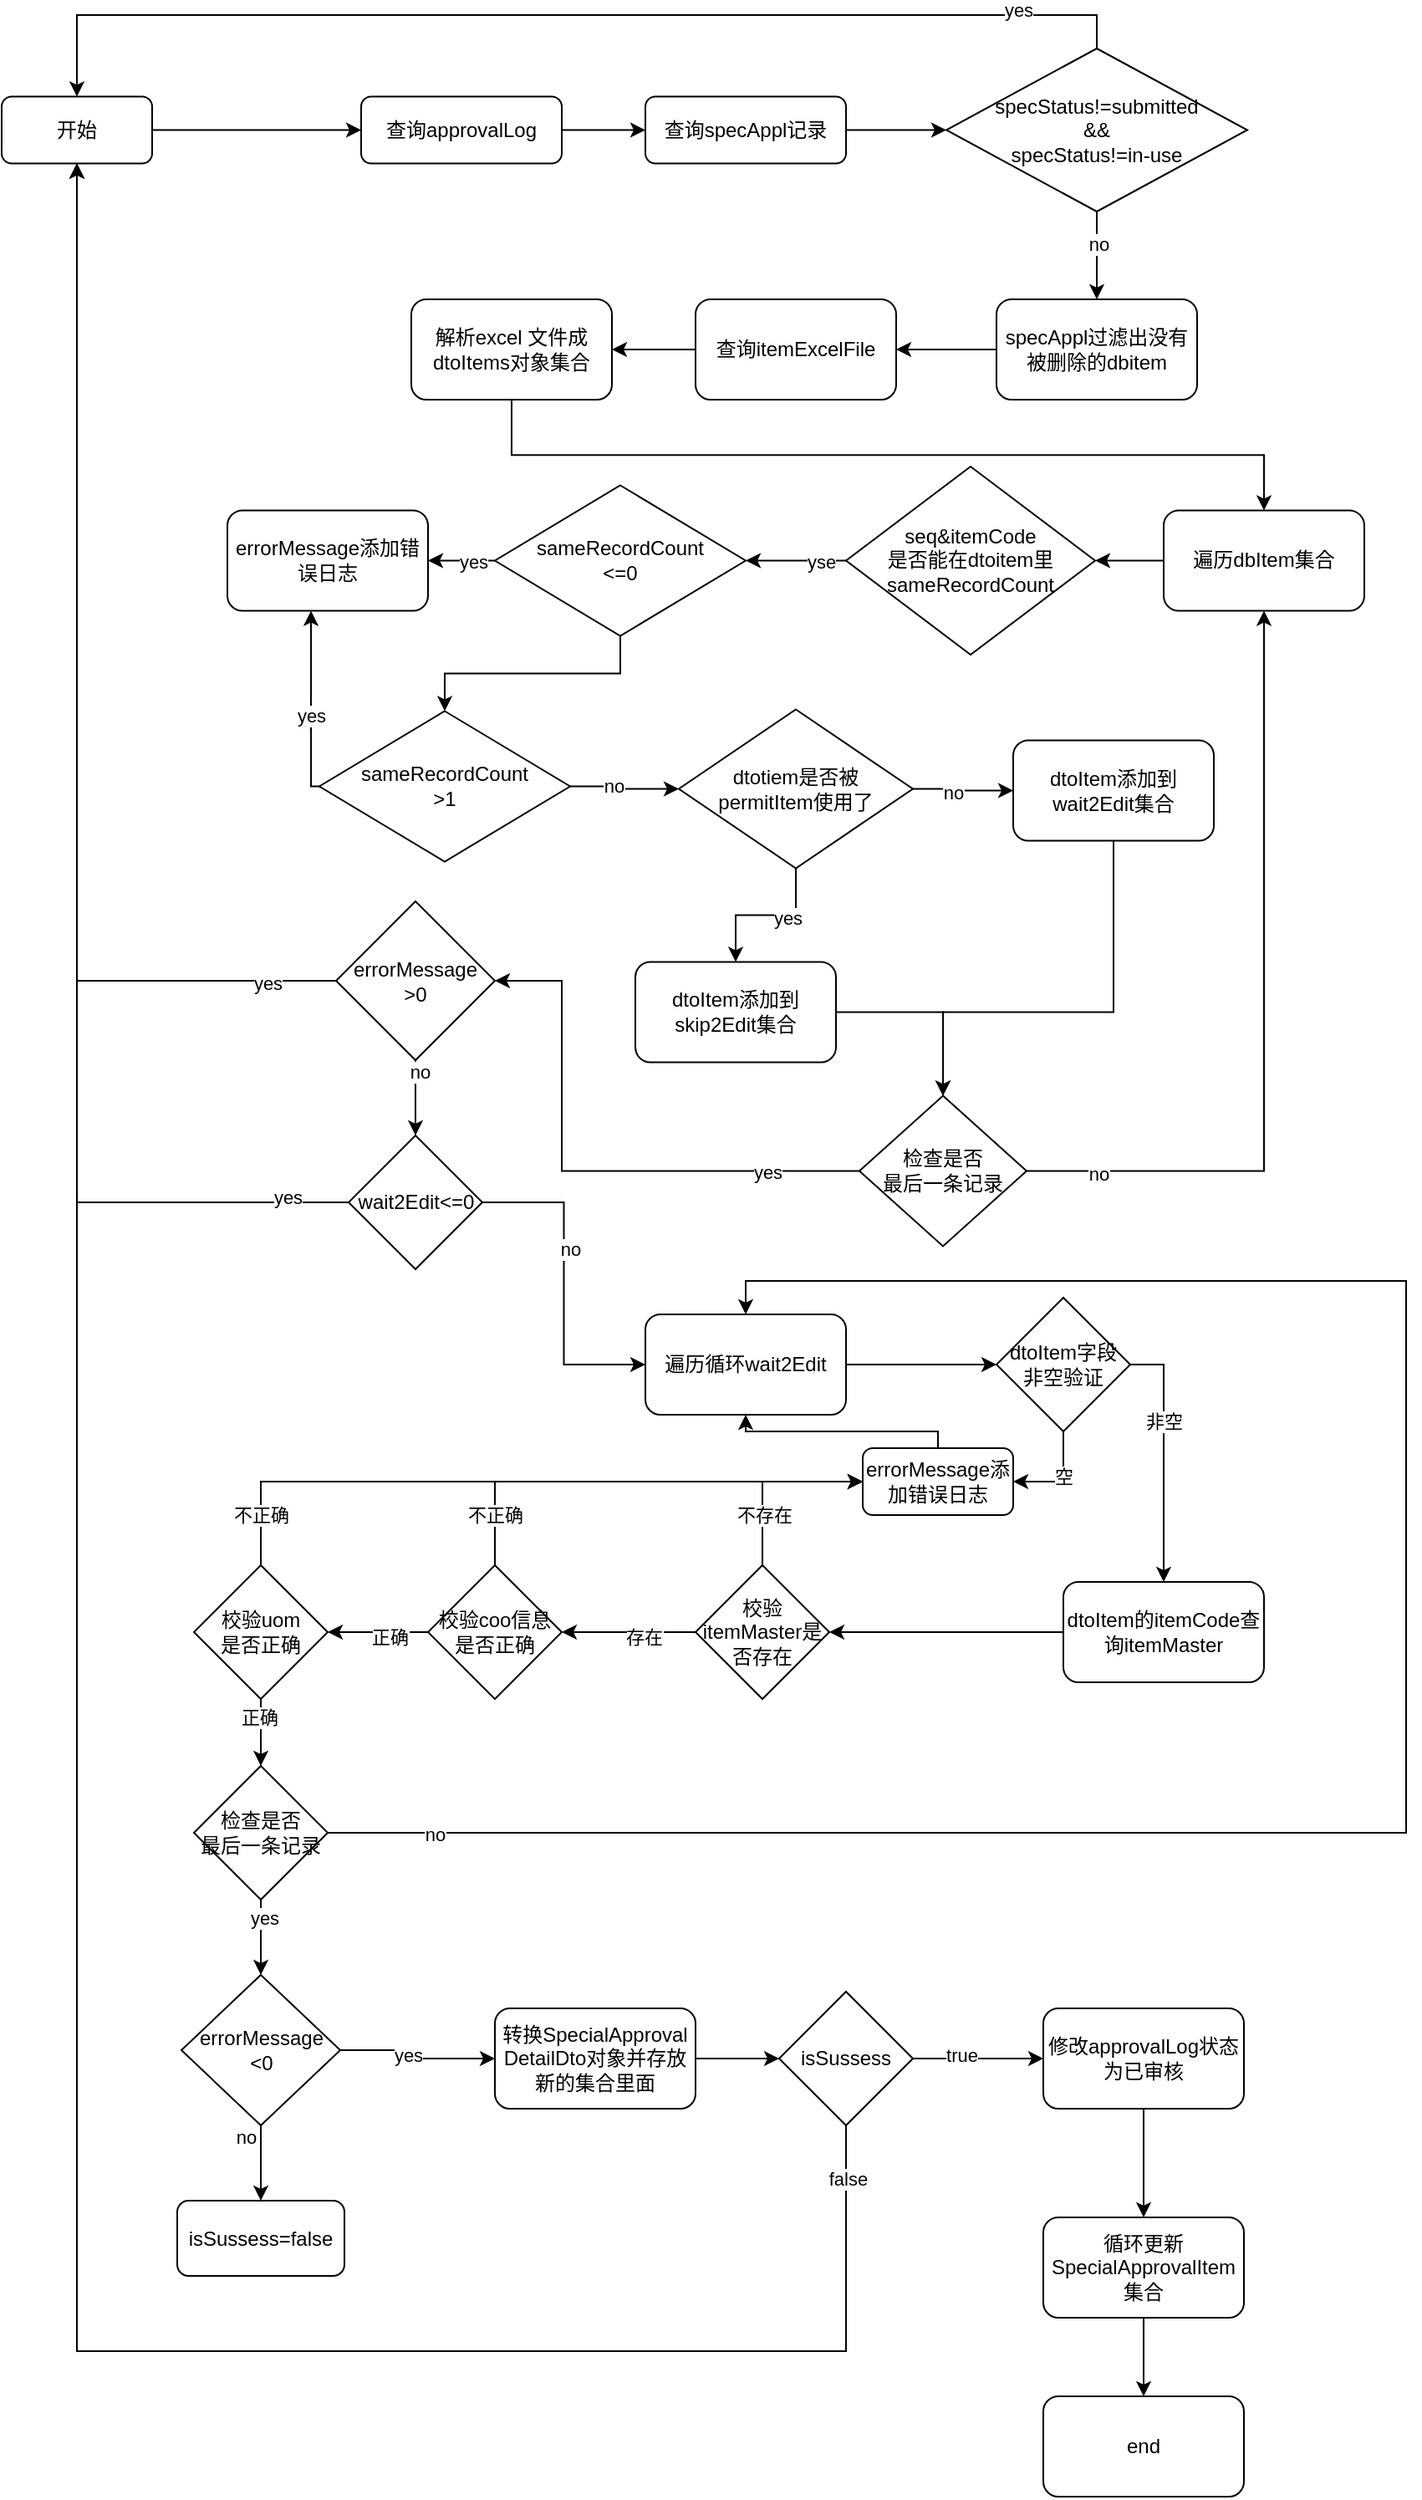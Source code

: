 <mxfile version="20.4.0" type="github">
  <diagram id="C5RBs43oDa-KdzZeNtuy" name="Page-1">
    <mxGraphModel dx="1422" dy="737" grid="1" gridSize="10" guides="1" tooltips="1" connect="1" arrows="1" fold="1" page="1" pageScale="1" pageWidth="1169" pageHeight="1654" math="0" shadow="0">
      <root>
        <mxCell id="WIyWlLk6GJQsqaUBKTNV-0" />
        <mxCell id="WIyWlLk6GJQsqaUBKTNV-1" parent="WIyWlLk6GJQsqaUBKTNV-0" />
        <mxCell id="vzfZLmZ9EQ3UH8GfhQlj-4" style="edgeStyle=orthogonalEdgeStyle;rounded=0;orthogonalLoop=1;jettySize=auto;html=1;exitX=1;exitY=0.5;exitDx=0;exitDy=0;entryX=0;entryY=0.5;entryDx=0;entryDy=0;" edge="1" parent="WIyWlLk6GJQsqaUBKTNV-1" source="vzfZLmZ9EQ3UH8GfhQlj-0" target="vzfZLmZ9EQ3UH8GfhQlj-2">
          <mxGeometry relative="1" as="geometry" />
        </mxCell>
        <mxCell id="vzfZLmZ9EQ3UH8GfhQlj-0" value="开始" style="rounded=1;whiteSpace=wrap;html=1;fontSize=12;glass=0;strokeWidth=1;shadow=0;" vertex="1" parent="WIyWlLk6GJQsqaUBKTNV-1">
          <mxGeometry x="140" y="91.75" width="90" height="40" as="geometry" />
        </mxCell>
        <mxCell id="vzfZLmZ9EQ3UH8GfhQlj-1" value="" style="edgeStyle=orthogonalEdgeStyle;rounded=0;orthogonalLoop=1;jettySize=auto;html=1;" edge="1" parent="WIyWlLk6GJQsqaUBKTNV-1" source="vzfZLmZ9EQ3UH8GfhQlj-2" target="vzfZLmZ9EQ3UH8GfhQlj-3">
          <mxGeometry relative="1" as="geometry" />
        </mxCell>
        <mxCell id="vzfZLmZ9EQ3UH8GfhQlj-2" value="查询approvalLog" style="rounded=1;whiteSpace=wrap;html=1;fontSize=12;glass=0;strokeWidth=1;shadow=0;" vertex="1" parent="WIyWlLk6GJQsqaUBKTNV-1">
          <mxGeometry x="355" y="91.75" width="120" height="40" as="geometry" />
        </mxCell>
        <mxCell id="vzfZLmZ9EQ3UH8GfhQlj-6" style="edgeStyle=orthogonalEdgeStyle;rounded=0;orthogonalLoop=1;jettySize=auto;html=1;exitX=1;exitY=0.5;exitDx=0;exitDy=0;entryX=0;entryY=0.5;entryDx=0;entryDy=0;" edge="1" parent="WIyWlLk6GJQsqaUBKTNV-1" source="vzfZLmZ9EQ3UH8GfhQlj-3" target="vzfZLmZ9EQ3UH8GfhQlj-5">
          <mxGeometry relative="1" as="geometry" />
        </mxCell>
        <mxCell id="vzfZLmZ9EQ3UH8GfhQlj-3" value="查询specAppl记录" style="rounded=1;whiteSpace=wrap;html=1;fontSize=12;glass=0;strokeWidth=1;shadow=0;" vertex="1" parent="WIyWlLk6GJQsqaUBKTNV-1">
          <mxGeometry x="525" y="91.75" width="120" height="40" as="geometry" />
        </mxCell>
        <mxCell id="vzfZLmZ9EQ3UH8GfhQlj-7" style="edgeStyle=orthogonalEdgeStyle;rounded=0;orthogonalLoop=1;jettySize=auto;html=1;exitX=0.5;exitY=0;exitDx=0;exitDy=0;entryX=0.5;entryY=0;entryDx=0;entryDy=0;" edge="1" parent="WIyWlLk6GJQsqaUBKTNV-1" source="vzfZLmZ9EQ3UH8GfhQlj-5" target="vzfZLmZ9EQ3UH8GfhQlj-0">
          <mxGeometry relative="1" as="geometry" />
        </mxCell>
        <mxCell id="vzfZLmZ9EQ3UH8GfhQlj-8" value="yes" style="edgeLabel;html=1;align=center;verticalAlign=middle;resizable=0;points=[];" vertex="1" connectable="0" parent="vzfZLmZ9EQ3UH8GfhQlj-7">
          <mxGeometry x="-0.801" y="-3" relative="1" as="geometry">
            <mxPoint as="offset" />
          </mxGeometry>
        </mxCell>
        <mxCell id="vzfZLmZ9EQ3UH8GfhQlj-10" style="edgeStyle=orthogonalEdgeStyle;rounded=0;orthogonalLoop=1;jettySize=auto;html=1;exitX=0.5;exitY=1;exitDx=0;exitDy=0;" edge="1" parent="WIyWlLk6GJQsqaUBKTNV-1" source="vzfZLmZ9EQ3UH8GfhQlj-5" target="vzfZLmZ9EQ3UH8GfhQlj-9">
          <mxGeometry relative="1" as="geometry" />
        </mxCell>
        <mxCell id="vzfZLmZ9EQ3UH8GfhQlj-15" value="no" style="edgeLabel;html=1;align=center;verticalAlign=middle;resizable=0;points=[];" vertex="1" connectable="0" parent="vzfZLmZ9EQ3UH8GfhQlj-10">
          <mxGeometry x="-0.297" y="1" relative="1" as="geometry">
            <mxPoint y="1" as="offset" />
          </mxGeometry>
        </mxCell>
        <mxCell id="vzfZLmZ9EQ3UH8GfhQlj-5" value="&lt;div&gt;specStatus!=submitted&lt;/div&gt;&lt;div&gt;&amp;amp;&amp;amp;&lt;/div&gt;&lt;div&gt;specStatus!=in-use&lt;/div&gt;" style="rhombus;whiteSpace=wrap;html=1;" vertex="1" parent="WIyWlLk6GJQsqaUBKTNV-1">
          <mxGeometry x="705" y="63" width="180" height="97.5" as="geometry" />
        </mxCell>
        <mxCell id="vzfZLmZ9EQ3UH8GfhQlj-12" style="edgeStyle=orthogonalEdgeStyle;rounded=0;orthogonalLoop=1;jettySize=auto;html=1;exitX=0;exitY=0.5;exitDx=0;exitDy=0;entryX=1;entryY=0.5;entryDx=0;entryDy=0;" edge="1" parent="WIyWlLk6GJQsqaUBKTNV-1" source="vzfZLmZ9EQ3UH8GfhQlj-9" target="vzfZLmZ9EQ3UH8GfhQlj-11">
          <mxGeometry relative="1" as="geometry" />
        </mxCell>
        <mxCell id="vzfZLmZ9EQ3UH8GfhQlj-9" value="specAppl过滤出没有被删除的dbitem" style="rounded=1;whiteSpace=wrap;html=1;" vertex="1" parent="WIyWlLk6GJQsqaUBKTNV-1">
          <mxGeometry x="735" y="213" width="120" height="60" as="geometry" />
        </mxCell>
        <mxCell id="vzfZLmZ9EQ3UH8GfhQlj-14" style="edgeStyle=orthogonalEdgeStyle;rounded=0;orthogonalLoop=1;jettySize=auto;html=1;exitX=0;exitY=0.5;exitDx=0;exitDy=0;entryX=1;entryY=0.5;entryDx=0;entryDy=0;" edge="1" parent="WIyWlLk6GJQsqaUBKTNV-1" source="vzfZLmZ9EQ3UH8GfhQlj-11" target="vzfZLmZ9EQ3UH8GfhQlj-13">
          <mxGeometry relative="1" as="geometry" />
        </mxCell>
        <mxCell id="vzfZLmZ9EQ3UH8GfhQlj-11" value="查询itemExcelFile" style="rounded=1;whiteSpace=wrap;html=1;fontSize=12;glass=0;strokeWidth=1;shadow=0;" vertex="1" parent="WIyWlLk6GJQsqaUBKTNV-1">
          <mxGeometry x="555" y="213" width="120" height="60" as="geometry" />
        </mxCell>
        <mxCell id="vzfZLmZ9EQ3UH8GfhQlj-48" style="edgeStyle=orthogonalEdgeStyle;rounded=0;orthogonalLoop=1;jettySize=auto;html=1;exitX=0.5;exitY=1;exitDx=0;exitDy=0;entryX=0.5;entryY=0;entryDx=0;entryDy=0;" edge="1" parent="WIyWlLk6GJQsqaUBKTNV-1" source="vzfZLmZ9EQ3UH8GfhQlj-13" target="vzfZLmZ9EQ3UH8GfhQlj-17">
          <mxGeometry relative="1" as="geometry" />
        </mxCell>
        <mxCell id="vzfZLmZ9EQ3UH8GfhQlj-13" value="解析excel 文件成dtoItems对象集合" style="rounded=1;whiteSpace=wrap;html=1;fontSize=12;glass=0;strokeWidth=1;shadow=0;" vertex="1" parent="WIyWlLk6GJQsqaUBKTNV-1">
          <mxGeometry x="385" y="213" width="120" height="60" as="geometry" />
        </mxCell>
        <mxCell id="vzfZLmZ9EQ3UH8GfhQlj-16" style="edgeStyle=orthogonalEdgeStyle;rounded=0;orthogonalLoop=1;jettySize=auto;html=1;exitX=0;exitY=0.5;exitDx=0;exitDy=0;entryX=1;entryY=0.5;entryDx=0;entryDy=0;" edge="1" parent="WIyWlLk6GJQsqaUBKTNV-1" source="vzfZLmZ9EQ3UH8GfhQlj-17" target="vzfZLmZ9EQ3UH8GfhQlj-46">
          <mxGeometry relative="1" as="geometry">
            <mxPoint x="784" y="369.25" as="targetPoint" />
          </mxGeometry>
        </mxCell>
        <mxCell id="vzfZLmZ9EQ3UH8GfhQlj-17" value="遍历dbItem集合" style="rounded=1;whiteSpace=wrap;html=1;" vertex="1" parent="WIyWlLk6GJQsqaUBKTNV-1">
          <mxGeometry x="835" y="339.25" width="120" height="60" as="geometry" />
        </mxCell>
        <mxCell id="vzfZLmZ9EQ3UH8GfhQlj-18" value="" style="edgeStyle=orthogonalEdgeStyle;rounded=0;orthogonalLoop=1;jettySize=auto;html=1;exitX=0;exitY=0.5;exitDx=0;exitDy=0;" edge="1" parent="WIyWlLk6GJQsqaUBKTNV-1" target="vzfZLmZ9EQ3UH8GfhQlj-23" source="vzfZLmZ9EQ3UH8GfhQlj-46">
          <mxGeometry relative="1" as="geometry">
            <mxPoint x="635.132" y="369.35" as="sourcePoint" />
          </mxGeometry>
        </mxCell>
        <mxCell id="vzfZLmZ9EQ3UH8GfhQlj-19" value="yse" style="edgeLabel;html=1;align=center;verticalAlign=middle;resizable=0;points=[];" vertex="1" connectable="0" parent="vzfZLmZ9EQ3UH8GfhQlj-18">
          <mxGeometry x="-0.697" y="1" relative="1" as="geometry">
            <mxPoint x="-6" y="-1" as="offset" />
          </mxGeometry>
        </mxCell>
        <mxCell id="vzfZLmZ9EQ3UH8GfhQlj-20" value="" style="edgeStyle=orthogonalEdgeStyle;rounded=0;orthogonalLoop=1;jettySize=auto;html=1;" edge="1" parent="WIyWlLk6GJQsqaUBKTNV-1" source="vzfZLmZ9EQ3UH8GfhQlj-23" target="vzfZLmZ9EQ3UH8GfhQlj-24">
          <mxGeometry relative="1" as="geometry" />
        </mxCell>
        <mxCell id="vzfZLmZ9EQ3UH8GfhQlj-21" value="yes" style="edgeLabel;html=1;align=center;verticalAlign=middle;resizable=0;points=[];" vertex="1" connectable="0" parent="vzfZLmZ9EQ3UH8GfhQlj-20">
          <mxGeometry x="-0.68" relative="1" as="geometry">
            <mxPoint x="-7" as="offset" />
          </mxGeometry>
        </mxCell>
        <mxCell id="vzfZLmZ9EQ3UH8GfhQlj-22" style="edgeStyle=orthogonalEdgeStyle;rounded=0;orthogonalLoop=1;jettySize=auto;html=1;exitX=0.5;exitY=1;exitDx=0;exitDy=0;entryX=0.5;entryY=0;entryDx=0;entryDy=0;" edge="1" parent="WIyWlLk6GJQsqaUBKTNV-1" source="vzfZLmZ9EQ3UH8GfhQlj-23" target="vzfZLmZ9EQ3UH8GfhQlj-29">
          <mxGeometry relative="1" as="geometry" />
        </mxCell>
        <mxCell id="vzfZLmZ9EQ3UH8GfhQlj-23" value="&lt;div&gt;sameRecordCount&lt;/div&gt;&amp;lt;=0" style="rhombus;whiteSpace=wrap;html=1;" vertex="1" parent="WIyWlLk6GJQsqaUBKTNV-1">
          <mxGeometry x="435" y="324.25" width="150" height="90" as="geometry" />
        </mxCell>
        <mxCell id="vzfZLmZ9EQ3UH8GfhQlj-24" value="errorMessage添加错误日志" style="rounded=1;whiteSpace=wrap;html=1;" vertex="1" parent="WIyWlLk6GJQsqaUBKTNV-1">
          <mxGeometry x="275" y="339.25" width="120" height="60" as="geometry" />
        </mxCell>
        <mxCell id="vzfZLmZ9EQ3UH8GfhQlj-25" style="edgeStyle=orthogonalEdgeStyle;rounded=0;orthogonalLoop=1;jettySize=auto;html=1;exitX=0;exitY=0.5;exitDx=0;exitDy=0;" edge="1" parent="WIyWlLk6GJQsqaUBKTNV-1" source="vzfZLmZ9EQ3UH8GfhQlj-29" target="vzfZLmZ9EQ3UH8GfhQlj-24">
          <mxGeometry relative="1" as="geometry">
            <Array as="points">
              <mxPoint x="325" y="504.25" />
            </Array>
          </mxGeometry>
        </mxCell>
        <mxCell id="vzfZLmZ9EQ3UH8GfhQlj-26" value="yes" style="edgeLabel;html=1;align=center;verticalAlign=middle;resizable=0;points=[];" vertex="1" connectable="0" parent="vzfZLmZ9EQ3UH8GfhQlj-25">
          <mxGeometry x="-0.553" relative="1" as="geometry">
            <mxPoint y="-23" as="offset" />
          </mxGeometry>
        </mxCell>
        <mxCell id="vzfZLmZ9EQ3UH8GfhQlj-27" value="" style="edgeStyle=orthogonalEdgeStyle;rounded=0;orthogonalLoop=1;jettySize=auto;html=1;entryX=0;entryY=0.5;entryDx=0;entryDy=0;" edge="1" parent="WIyWlLk6GJQsqaUBKTNV-1" source="vzfZLmZ9EQ3UH8GfhQlj-29" target="vzfZLmZ9EQ3UH8GfhQlj-34">
          <mxGeometry relative="1" as="geometry">
            <mxPoint x="605" y="540.5" as="targetPoint" />
          </mxGeometry>
        </mxCell>
        <mxCell id="vzfZLmZ9EQ3UH8GfhQlj-28" value="no" style="edgeLabel;html=1;align=center;verticalAlign=middle;resizable=0;points=[];" vertex="1" connectable="0" parent="vzfZLmZ9EQ3UH8GfhQlj-27">
          <mxGeometry x="-0.233" y="1" relative="1" as="geometry">
            <mxPoint as="offset" />
          </mxGeometry>
        </mxCell>
        <mxCell id="vzfZLmZ9EQ3UH8GfhQlj-29" value="&lt;div&gt;sameRecordCount&lt;/div&gt;&amp;gt;1" style="rhombus;whiteSpace=wrap;html=1;" vertex="1" parent="WIyWlLk6GJQsqaUBKTNV-1">
          <mxGeometry x="330" y="459.25" width="150" height="90" as="geometry" />
        </mxCell>
        <mxCell id="vzfZLmZ9EQ3UH8GfhQlj-30" value="" style="edgeStyle=orthogonalEdgeStyle;rounded=0;orthogonalLoop=1;jettySize=auto;html=1;" edge="1" parent="WIyWlLk6GJQsqaUBKTNV-1" source="vzfZLmZ9EQ3UH8GfhQlj-34" target="vzfZLmZ9EQ3UH8GfhQlj-36">
          <mxGeometry relative="1" as="geometry" />
        </mxCell>
        <mxCell id="vzfZLmZ9EQ3UH8GfhQlj-31" value="yes" style="edgeLabel;html=1;align=center;verticalAlign=middle;resizable=0;points=[];" vertex="1" connectable="0" parent="vzfZLmZ9EQ3UH8GfhQlj-30">
          <mxGeometry x="-0.272" relative="1" as="geometry">
            <mxPoint y="1" as="offset" />
          </mxGeometry>
        </mxCell>
        <mxCell id="vzfZLmZ9EQ3UH8GfhQlj-32" value="" style="edgeStyle=orthogonalEdgeStyle;rounded=0;orthogonalLoop=1;jettySize=auto;html=1;" edge="1" parent="WIyWlLk6GJQsqaUBKTNV-1" source="vzfZLmZ9EQ3UH8GfhQlj-34" target="vzfZLmZ9EQ3UH8GfhQlj-38">
          <mxGeometry relative="1" as="geometry" />
        </mxCell>
        <mxCell id="vzfZLmZ9EQ3UH8GfhQlj-33" value="no" style="edgeLabel;html=1;align=center;verticalAlign=middle;resizable=0;points=[];" vertex="1" connectable="0" parent="vzfZLmZ9EQ3UH8GfhQlj-32">
          <mxGeometry x="-0.218" y="-2" relative="1" as="geometry">
            <mxPoint as="offset" />
          </mxGeometry>
        </mxCell>
        <mxCell id="vzfZLmZ9EQ3UH8GfhQlj-34" value="&lt;div&gt;dtotiem是否被&lt;/div&gt;&lt;div&gt;permitItem使用了&lt;/div&gt;" style="rhombus;whiteSpace=wrap;html=1;" vertex="1" parent="WIyWlLk6GJQsqaUBKTNV-1">
          <mxGeometry x="545" y="458.25" width="140" height="95" as="geometry" />
        </mxCell>
        <mxCell id="vzfZLmZ9EQ3UH8GfhQlj-35" value="" style="edgeStyle=orthogonalEdgeStyle;rounded=0;orthogonalLoop=1;jettySize=auto;html=1;" edge="1" parent="WIyWlLk6GJQsqaUBKTNV-1" source="vzfZLmZ9EQ3UH8GfhQlj-36" target="vzfZLmZ9EQ3UH8GfhQlj-43">
          <mxGeometry relative="1" as="geometry" />
        </mxCell>
        <mxCell id="vzfZLmZ9EQ3UH8GfhQlj-36" value="dtoItem添加到skip2Edit集合" style="rounded=1;whiteSpace=wrap;html=1;" vertex="1" parent="WIyWlLk6GJQsqaUBKTNV-1">
          <mxGeometry x="519" y="609.25" width="120" height="60" as="geometry" />
        </mxCell>
        <mxCell id="vzfZLmZ9EQ3UH8GfhQlj-37" style="edgeStyle=orthogonalEdgeStyle;rounded=0;orthogonalLoop=1;jettySize=auto;html=1;exitX=0.5;exitY=1;exitDx=0;exitDy=0;entryX=0.5;entryY=0;entryDx=0;entryDy=0;" edge="1" parent="WIyWlLk6GJQsqaUBKTNV-1" source="vzfZLmZ9EQ3UH8GfhQlj-38" target="vzfZLmZ9EQ3UH8GfhQlj-43">
          <mxGeometry relative="1" as="geometry">
            <Array as="points">
              <mxPoint x="755" y="639.25" />
              <mxPoint x="725" y="639.25" />
            </Array>
          </mxGeometry>
        </mxCell>
        <mxCell id="vzfZLmZ9EQ3UH8GfhQlj-38" value="dtoItem添加到wait2Edit集合" style="rounded=1;whiteSpace=wrap;html=1;" vertex="1" parent="WIyWlLk6GJQsqaUBKTNV-1">
          <mxGeometry x="745" y="476.75" width="120" height="60" as="geometry" />
        </mxCell>
        <mxCell id="vzfZLmZ9EQ3UH8GfhQlj-39" style="edgeStyle=orthogonalEdgeStyle;rounded=0;orthogonalLoop=1;jettySize=auto;html=1;exitX=1;exitY=0.5;exitDx=0;exitDy=0;entryX=0.5;entryY=1;entryDx=0;entryDy=0;" edge="1" parent="WIyWlLk6GJQsqaUBKTNV-1" source="vzfZLmZ9EQ3UH8GfhQlj-43" target="vzfZLmZ9EQ3UH8GfhQlj-17">
          <mxGeometry relative="1" as="geometry">
            <Array as="points">
              <mxPoint x="895" y="734" />
            </Array>
          </mxGeometry>
        </mxCell>
        <mxCell id="vzfZLmZ9EQ3UH8GfhQlj-40" value="no" style="edgeLabel;html=1;align=center;verticalAlign=middle;resizable=0;points=[];" vertex="1" connectable="0" parent="vzfZLmZ9EQ3UH8GfhQlj-39">
          <mxGeometry x="-0.82" y="-1" relative="1" as="geometry">
            <mxPoint as="offset" />
          </mxGeometry>
        </mxCell>
        <mxCell id="vzfZLmZ9EQ3UH8GfhQlj-41" value="" style="edgeStyle=orthogonalEdgeStyle;rounded=0;orthogonalLoop=1;jettySize=auto;html=1;entryX=1;entryY=0.5;entryDx=0;entryDy=0;" edge="1" parent="WIyWlLk6GJQsqaUBKTNV-1" source="vzfZLmZ9EQ3UH8GfhQlj-43" target="vzfZLmZ9EQ3UH8GfhQlj-45">
          <mxGeometry relative="1" as="geometry">
            <mxPoint x="545" y="734.25" as="targetPoint" />
            <Array as="points">
              <mxPoint x="475" y="734" />
              <mxPoint x="475" y="621" />
            </Array>
          </mxGeometry>
        </mxCell>
        <mxCell id="vzfZLmZ9EQ3UH8GfhQlj-42" value="yes" style="edgeLabel;html=1;align=center;verticalAlign=middle;resizable=0;points=[];" vertex="1" connectable="0" parent="vzfZLmZ9EQ3UH8GfhQlj-41">
          <mxGeometry x="-0.744" relative="1" as="geometry">
            <mxPoint x="-13" as="offset" />
          </mxGeometry>
        </mxCell>
        <mxCell id="vzfZLmZ9EQ3UH8GfhQlj-43" value="&lt;div&gt;检查是否&lt;/div&gt;&lt;div&gt;最后一条记录&lt;br&gt;&lt;/div&gt;" style="rhombus;whiteSpace=wrap;html=1;" vertex="1" parent="WIyWlLk6GJQsqaUBKTNV-1">
          <mxGeometry x="653" y="689.25" width="100" height="90" as="geometry" />
        </mxCell>
        <mxCell id="vzfZLmZ9EQ3UH8GfhQlj-49" style="edgeStyle=orthogonalEdgeStyle;rounded=0;orthogonalLoop=1;jettySize=auto;html=1;exitX=0;exitY=0.5;exitDx=0;exitDy=0;entryX=0.5;entryY=1;entryDx=0;entryDy=0;" edge="1" parent="WIyWlLk6GJQsqaUBKTNV-1" source="vzfZLmZ9EQ3UH8GfhQlj-45" target="vzfZLmZ9EQ3UH8GfhQlj-0">
          <mxGeometry relative="1" as="geometry" />
        </mxCell>
        <mxCell id="vzfZLmZ9EQ3UH8GfhQlj-50" value="yes" style="edgeLabel;html=1;align=center;verticalAlign=middle;resizable=0;points=[];" vertex="1" connectable="0" parent="vzfZLmZ9EQ3UH8GfhQlj-49">
          <mxGeometry x="-0.873" y="1" relative="1" as="geometry">
            <mxPoint as="offset" />
          </mxGeometry>
        </mxCell>
        <mxCell id="vzfZLmZ9EQ3UH8GfhQlj-52" style="edgeStyle=orthogonalEdgeStyle;rounded=0;orthogonalLoop=1;jettySize=auto;html=1;exitX=0.5;exitY=1;exitDx=0;exitDy=0;entryX=0.5;entryY=0;entryDx=0;entryDy=0;" edge="1" parent="WIyWlLk6GJQsqaUBKTNV-1" source="vzfZLmZ9EQ3UH8GfhQlj-45" target="vzfZLmZ9EQ3UH8GfhQlj-51">
          <mxGeometry relative="1" as="geometry" />
        </mxCell>
        <mxCell id="vzfZLmZ9EQ3UH8GfhQlj-54" value="no" style="edgeLabel;html=1;align=center;verticalAlign=middle;resizable=0;points=[];" vertex="1" connectable="0" parent="vzfZLmZ9EQ3UH8GfhQlj-52">
          <mxGeometry x="-0.682" y="2" relative="1" as="geometry">
            <mxPoint as="offset" />
          </mxGeometry>
        </mxCell>
        <mxCell id="vzfZLmZ9EQ3UH8GfhQlj-45" value="&lt;div&gt;errorMessage&lt;/div&gt;&amp;gt;0" style="rhombus;whiteSpace=wrap;html=1;" vertex="1" parent="WIyWlLk6GJQsqaUBKTNV-1">
          <mxGeometry x="340" y="573" width="95" height="95" as="geometry" />
        </mxCell>
        <mxCell id="vzfZLmZ9EQ3UH8GfhQlj-46" value="&lt;div&gt;seq&amp;amp;itemCode&lt;/div&gt;&lt;div&gt;是否能在dtoitem里&lt;/div&gt;&lt;div&gt;sameRecordCount&lt;/div&gt;" style="rhombus;whiteSpace=wrap;html=1;" vertex="1" parent="WIyWlLk6GJQsqaUBKTNV-1">
          <mxGeometry x="645" y="313" width="149" height="112.5" as="geometry" />
        </mxCell>
        <mxCell id="vzfZLmZ9EQ3UH8GfhQlj-53" style="edgeStyle=orthogonalEdgeStyle;rounded=0;orthogonalLoop=1;jettySize=auto;html=1;exitX=0;exitY=0.5;exitDx=0;exitDy=0;entryX=0.5;entryY=1;entryDx=0;entryDy=0;" edge="1" parent="WIyWlLk6GJQsqaUBKTNV-1" source="vzfZLmZ9EQ3UH8GfhQlj-51" target="vzfZLmZ9EQ3UH8GfhQlj-0">
          <mxGeometry relative="1" as="geometry" />
        </mxCell>
        <mxCell id="vzfZLmZ9EQ3UH8GfhQlj-55" value="yes" style="edgeLabel;html=1;align=center;verticalAlign=middle;resizable=0;points=[];" vertex="1" connectable="0" parent="vzfZLmZ9EQ3UH8GfhQlj-53">
          <mxGeometry x="-0.903" y="-3" relative="1" as="geometry">
            <mxPoint x="1" as="offset" />
          </mxGeometry>
        </mxCell>
        <mxCell id="vzfZLmZ9EQ3UH8GfhQlj-108" style="edgeStyle=orthogonalEdgeStyle;rounded=0;orthogonalLoop=1;jettySize=auto;html=1;exitX=1;exitY=0.5;exitDx=0;exitDy=0;entryX=0;entryY=0.5;entryDx=0;entryDy=0;" edge="1" parent="WIyWlLk6GJQsqaUBKTNV-1" source="vzfZLmZ9EQ3UH8GfhQlj-51" target="vzfZLmZ9EQ3UH8GfhQlj-60">
          <mxGeometry relative="1" as="geometry" />
        </mxCell>
        <mxCell id="vzfZLmZ9EQ3UH8GfhQlj-109" value="no" style="edgeLabel;html=1;align=center;verticalAlign=middle;resizable=0;points=[];" vertex="1" connectable="0" parent="vzfZLmZ9EQ3UH8GfhQlj-108">
          <mxGeometry x="-0.221" y="3" relative="1" as="geometry">
            <mxPoint as="offset" />
          </mxGeometry>
        </mxCell>
        <mxCell id="vzfZLmZ9EQ3UH8GfhQlj-51" value="wait2Edit&amp;lt;=0" style="rhombus;whiteSpace=wrap;html=1;" vertex="1" parent="WIyWlLk6GJQsqaUBKTNV-1">
          <mxGeometry x="347.5" y="713" width="80" height="80" as="geometry" />
        </mxCell>
        <mxCell id="vzfZLmZ9EQ3UH8GfhQlj-59" style="edgeStyle=orthogonalEdgeStyle;rounded=0;orthogonalLoop=1;jettySize=auto;html=1;exitX=1;exitY=0.5;exitDx=0;exitDy=0;entryX=0;entryY=0.5;entryDx=0;entryDy=0;" edge="1" parent="WIyWlLk6GJQsqaUBKTNV-1" source="vzfZLmZ9EQ3UH8GfhQlj-60" target="vzfZLmZ9EQ3UH8GfhQlj-67">
          <mxGeometry relative="1" as="geometry">
            <mxPoint x="715" y="850" as="targetPoint" />
          </mxGeometry>
        </mxCell>
        <mxCell id="vzfZLmZ9EQ3UH8GfhQlj-60" value="遍历循环wait2Edit" style="rounded=1;whiteSpace=wrap;html=1;" vertex="1" parent="WIyWlLk6GJQsqaUBKTNV-1">
          <mxGeometry x="525" y="820" width="120" height="60" as="geometry" />
        </mxCell>
        <mxCell id="vzfZLmZ9EQ3UH8GfhQlj-61" value="" style="edgeStyle=orthogonalEdgeStyle;rounded=0;orthogonalLoop=1;jettySize=auto;html=1;exitX=1;exitY=0.5;exitDx=0;exitDy=0;" edge="1" parent="WIyWlLk6GJQsqaUBKTNV-1" source="vzfZLmZ9EQ3UH8GfhQlj-67" target="vzfZLmZ9EQ3UH8GfhQlj-64">
          <mxGeometry relative="1" as="geometry">
            <mxPoint x="775" y="880" as="sourcePoint" />
          </mxGeometry>
        </mxCell>
        <mxCell id="vzfZLmZ9EQ3UH8GfhQlj-62" value="非空" style="edgeLabel;html=1;align=center;verticalAlign=middle;resizable=0;points=[];" vertex="1" connectable="0" parent="vzfZLmZ9EQ3UH8GfhQlj-61">
          <mxGeometry x="-0.277" relative="1" as="geometry">
            <mxPoint as="offset" />
          </mxGeometry>
        </mxCell>
        <mxCell id="vzfZLmZ9EQ3UH8GfhQlj-63" value="" style="edgeStyle=orthogonalEdgeStyle;rounded=0;orthogonalLoop=1;jettySize=auto;html=1;entryX=1;entryY=0.5;entryDx=0;entryDy=0;" edge="1" parent="WIyWlLk6GJQsqaUBKTNV-1" source="vzfZLmZ9EQ3UH8GfhQlj-64" target="vzfZLmZ9EQ3UH8GfhQlj-74">
          <mxGeometry relative="1" as="geometry">
            <mxPoint x="645" y="1010" as="targetPoint" />
          </mxGeometry>
        </mxCell>
        <mxCell id="vzfZLmZ9EQ3UH8GfhQlj-64" value="dtoItem的itemCode查询itemMaster" style="rounded=1;whiteSpace=wrap;html=1;" vertex="1" parent="WIyWlLk6GJQsqaUBKTNV-1">
          <mxGeometry x="775" y="980" width="120" height="60" as="geometry" />
        </mxCell>
        <mxCell id="vzfZLmZ9EQ3UH8GfhQlj-65" style="edgeStyle=orthogonalEdgeStyle;rounded=0;orthogonalLoop=1;jettySize=auto;html=1;exitX=0.5;exitY=1;exitDx=0;exitDy=0;entryX=1;entryY=0.5;entryDx=0;entryDy=0;" edge="1" parent="WIyWlLk6GJQsqaUBKTNV-1" source="vzfZLmZ9EQ3UH8GfhQlj-67" target="vzfZLmZ9EQ3UH8GfhQlj-69">
          <mxGeometry relative="1" as="geometry" />
        </mxCell>
        <mxCell id="vzfZLmZ9EQ3UH8GfhQlj-66" value="空" style="edgeLabel;html=1;align=center;verticalAlign=middle;resizable=0;points=[];" vertex="1" connectable="0" parent="vzfZLmZ9EQ3UH8GfhQlj-65">
          <mxGeometry x="-0.1" relative="1" as="geometry">
            <mxPoint as="offset" />
          </mxGeometry>
        </mxCell>
        <mxCell id="vzfZLmZ9EQ3UH8GfhQlj-67" value="&lt;div&gt;dtoItem字段&lt;/div&gt;&lt;div&gt;非空验证&lt;br&gt;&lt;/div&gt;" style="rhombus;whiteSpace=wrap;html=1;" vertex="1" parent="WIyWlLk6GJQsqaUBKTNV-1">
          <mxGeometry x="735" y="810" width="80" height="80" as="geometry" />
        </mxCell>
        <mxCell id="vzfZLmZ9EQ3UH8GfhQlj-68" style="edgeStyle=orthogonalEdgeStyle;rounded=0;orthogonalLoop=1;jettySize=auto;html=1;exitX=0.5;exitY=0;exitDx=0;exitDy=0;entryX=0.5;entryY=1;entryDx=0;entryDy=0;" edge="1" parent="WIyWlLk6GJQsqaUBKTNV-1" source="vzfZLmZ9EQ3UH8GfhQlj-69" target="vzfZLmZ9EQ3UH8GfhQlj-60">
          <mxGeometry relative="1" as="geometry">
            <Array as="points">
              <mxPoint x="700" y="890" />
              <mxPoint x="585" y="890" />
            </Array>
          </mxGeometry>
        </mxCell>
        <mxCell id="vzfZLmZ9EQ3UH8GfhQlj-69" value="errorMessage添加错误日志" style="rounded=1;whiteSpace=wrap;html=1;" vertex="1" parent="WIyWlLk6GJQsqaUBKTNV-1">
          <mxGeometry x="655" y="900" width="90" height="40" as="geometry" />
        </mxCell>
        <mxCell id="vzfZLmZ9EQ3UH8GfhQlj-70" style="edgeStyle=orthogonalEdgeStyle;rounded=0;orthogonalLoop=1;jettySize=auto;html=1;exitX=0.5;exitY=0;exitDx=0;exitDy=0;entryX=0;entryY=0.5;entryDx=0;entryDy=0;" edge="1" parent="WIyWlLk6GJQsqaUBKTNV-1" source="vzfZLmZ9EQ3UH8GfhQlj-74" target="vzfZLmZ9EQ3UH8GfhQlj-69">
          <mxGeometry relative="1" as="geometry" />
        </mxCell>
        <mxCell id="vzfZLmZ9EQ3UH8GfhQlj-71" value="不存在" style="edgeLabel;html=1;align=center;verticalAlign=middle;resizable=0;points=[];" vertex="1" connectable="0" parent="vzfZLmZ9EQ3UH8GfhQlj-70">
          <mxGeometry x="0.044" y="-2" relative="1" as="geometry">
            <mxPoint x="-7" y="18" as="offset" />
          </mxGeometry>
        </mxCell>
        <mxCell id="vzfZLmZ9EQ3UH8GfhQlj-72" value="" style="edgeStyle=orthogonalEdgeStyle;rounded=0;orthogonalLoop=1;jettySize=auto;html=1;" edge="1" parent="WIyWlLk6GJQsqaUBKTNV-1" source="vzfZLmZ9EQ3UH8GfhQlj-74" target="vzfZLmZ9EQ3UH8GfhQlj-79">
          <mxGeometry relative="1" as="geometry" />
        </mxCell>
        <mxCell id="vzfZLmZ9EQ3UH8GfhQlj-73" value="存在" style="edgeLabel;html=1;align=center;verticalAlign=middle;resizable=0;points=[];" vertex="1" connectable="0" parent="vzfZLmZ9EQ3UH8GfhQlj-72">
          <mxGeometry x="-0.225" y="3" relative="1" as="geometry">
            <mxPoint as="offset" />
          </mxGeometry>
        </mxCell>
        <mxCell id="vzfZLmZ9EQ3UH8GfhQlj-74" value="校验itemMaster是否存在" style="rhombus;whiteSpace=wrap;html=1;" vertex="1" parent="WIyWlLk6GJQsqaUBKTNV-1">
          <mxGeometry x="555" y="970" width="80" height="80" as="geometry" />
        </mxCell>
        <mxCell id="vzfZLmZ9EQ3UH8GfhQlj-75" style="edgeStyle=orthogonalEdgeStyle;rounded=0;orthogonalLoop=1;jettySize=auto;html=1;exitX=0.5;exitY=0;exitDx=0;exitDy=0;entryX=0;entryY=0.5;entryDx=0;entryDy=0;" edge="1" parent="WIyWlLk6GJQsqaUBKTNV-1" source="vzfZLmZ9EQ3UH8GfhQlj-79" target="vzfZLmZ9EQ3UH8GfhQlj-69">
          <mxGeometry relative="1" as="geometry">
            <Array as="points">
              <mxPoint x="435" y="920" />
            </Array>
          </mxGeometry>
        </mxCell>
        <mxCell id="vzfZLmZ9EQ3UH8GfhQlj-76" value="不正确" style="edgeLabel;html=1;align=center;verticalAlign=middle;resizable=0;points=[];" vertex="1" connectable="0" parent="vzfZLmZ9EQ3UH8GfhQlj-75">
          <mxGeometry x="-0.711" y="1" relative="1" as="geometry">
            <mxPoint x="1" y="9" as="offset" />
          </mxGeometry>
        </mxCell>
        <mxCell id="vzfZLmZ9EQ3UH8GfhQlj-77" value="" style="edgeStyle=orthogonalEdgeStyle;rounded=0;orthogonalLoop=1;jettySize=auto;html=1;" edge="1" parent="WIyWlLk6GJQsqaUBKTNV-1" source="vzfZLmZ9EQ3UH8GfhQlj-79" target="vzfZLmZ9EQ3UH8GfhQlj-83">
          <mxGeometry relative="1" as="geometry" />
        </mxCell>
        <mxCell id="vzfZLmZ9EQ3UH8GfhQlj-78" value="正确" style="edgeLabel;html=1;align=center;verticalAlign=middle;resizable=0;points=[];" vertex="1" connectable="0" parent="vzfZLmZ9EQ3UH8GfhQlj-77">
          <mxGeometry x="-0.225" y="3" relative="1" as="geometry">
            <mxPoint as="offset" />
          </mxGeometry>
        </mxCell>
        <mxCell id="vzfZLmZ9EQ3UH8GfhQlj-79" value="校验coo信息是否正确" style="rhombus;whiteSpace=wrap;html=1;" vertex="1" parent="WIyWlLk6GJQsqaUBKTNV-1">
          <mxGeometry x="395" y="970" width="80" height="80" as="geometry" />
        </mxCell>
        <mxCell id="vzfZLmZ9EQ3UH8GfhQlj-80" style="edgeStyle=orthogonalEdgeStyle;rounded=0;orthogonalLoop=1;jettySize=auto;html=1;exitX=0.5;exitY=0;exitDx=0;exitDy=0;entryX=0;entryY=0.5;entryDx=0;entryDy=0;" edge="1" parent="WIyWlLk6GJQsqaUBKTNV-1" source="vzfZLmZ9EQ3UH8GfhQlj-83" target="vzfZLmZ9EQ3UH8GfhQlj-69">
          <mxGeometry relative="1" as="geometry" />
        </mxCell>
        <mxCell id="vzfZLmZ9EQ3UH8GfhQlj-81" value="不正确" style="edgeLabel;html=1;align=center;verticalAlign=middle;resizable=0;points=[];" vertex="1" connectable="0" parent="vzfZLmZ9EQ3UH8GfhQlj-80">
          <mxGeometry x="-0.81" y="2" relative="1" as="geometry">
            <mxPoint x="2" y="9" as="offset" />
          </mxGeometry>
        </mxCell>
        <mxCell id="vzfZLmZ9EQ3UH8GfhQlj-82" value="" style="edgeStyle=orthogonalEdgeStyle;rounded=0;orthogonalLoop=1;jettySize=auto;html=1;entryX=0.5;entryY=0;entryDx=0;entryDy=0;" edge="1" parent="WIyWlLk6GJQsqaUBKTNV-1" source="vzfZLmZ9EQ3UH8GfhQlj-83" target="vzfZLmZ9EQ3UH8GfhQlj-104">
          <mxGeometry relative="1" as="geometry">
            <mxPoint x="295" y="1117" as="targetPoint" />
          </mxGeometry>
        </mxCell>
        <mxCell id="vzfZLmZ9EQ3UH8GfhQlj-107" value="正确" style="edgeLabel;html=1;align=center;verticalAlign=middle;resizable=0;points=[];" vertex="1" connectable="0" parent="vzfZLmZ9EQ3UH8GfhQlj-82">
          <mxGeometry x="-0.47" y="-1" relative="1" as="geometry">
            <mxPoint as="offset" />
          </mxGeometry>
        </mxCell>
        <mxCell id="vzfZLmZ9EQ3UH8GfhQlj-83" value="&lt;div&gt;校验uom&lt;/div&gt;&lt;div&gt;是否正确&lt;br&gt;&lt;/div&gt;" style="rhombus;whiteSpace=wrap;html=1;" vertex="1" parent="WIyWlLk6GJQsqaUBKTNV-1">
          <mxGeometry x="255" y="970" width="80" height="80" as="geometry" />
        </mxCell>
        <mxCell id="vzfZLmZ9EQ3UH8GfhQlj-84" value="" style="edgeStyle=orthogonalEdgeStyle;rounded=0;orthogonalLoop=1;jettySize=auto;html=1;" edge="1" parent="WIyWlLk6GJQsqaUBKTNV-1" source="vzfZLmZ9EQ3UH8GfhQlj-88" target="vzfZLmZ9EQ3UH8GfhQlj-90">
          <mxGeometry relative="1" as="geometry" />
        </mxCell>
        <mxCell id="vzfZLmZ9EQ3UH8GfhQlj-85" value="yes" style="edgeLabel;html=1;align=center;verticalAlign=middle;resizable=0;points=[];" vertex="1" connectable="0" parent="vzfZLmZ9EQ3UH8GfhQlj-84">
          <mxGeometry x="-0.192" y="-3" relative="1" as="geometry">
            <mxPoint x="1" as="offset" />
          </mxGeometry>
        </mxCell>
        <mxCell id="vzfZLmZ9EQ3UH8GfhQlj-86" value="" style="edgeStyle=orthogonalEdgeStyle;rounded=0;orthogonalLoop=1;jettySize=auto;html=1;" edge="1" parent="WIyWlLk6GJQsqaUBKTNV-1" source="vzfZLmZ9EQ3UH8GfhQlj-88" target="vzfZLmZ9EQ3UH8GfhQlj-91">
          <mxGeometry relative="1" as="geometry" />
        </mxCell>
        <mxCell id="vzfZLmZ9EQ3UH8GfhQlj-87" value="no" style="edgeLabel;html=1;align=center;verticalAlign=middle;resizable=0;points=[];" vertex="1" connectable="0" parent="vzfZLmZ9EQ3UH8GfhQlj-86">
          <mxGeometry x="-0.71" relative="1" as="geometry">
            <mxPoint x="-9" as="offset" />
          </mxGeometry>
        </mxCell>
        <mxCell id="vzfZLmZ9EQ3UH8GfhQlj-88" value="&lt;div&gt;errorMessage&lt;/div&gt;&lt;div&gt;&amp;lt;0&lt;br&gt;&lt;/div&gt;" style="rhombus;whiteSpace=wrap;html=1;" vertex="1" parent="WIyWlLk6GJQsqaUBKTNV-1">
          <mxGeometry x="247.5" y="1215" width="95" height="90" as="geometry" />
        </mxCell>
        <mxCell id="vzfZLmZ9EQ3UH8GfhQlj-89" style="edgeStyle=orthogonalEdgeStyle;rounded=0;orthogonalLoop=1;jettySize=auto;html=1;exitX=1;exitY=0.5;exitDx=0;exitDy=0;entryX=0;entryY=0.5;entryDx=0;entryDy=0;" edge="1" parent="WIyWlLk6GJQsqaUBKTNV-1" source="vzfZLmZ9EQ3UH8GfhQlj-90" target="vzfZLmZ9EQ3UH8GfhQlj-94">
          <mxGeometry relative="1" as="geometry" />
        </mxCell>
        <mxCell id="vzfZLmZ9EQ3UH8GfhQlj-90" value="&lt;div&gt;转换SpecialApproval&lt;/div&gt;&lt;div&gt;DetailDto对象并存放新的集合里面&lt;/div&gt;" style="rounded=1;whiteSpace=wrap;html=1;" vertex="1" parent="WIyWlLk6GJQsqaUBKTNV-1">
          <mxGeometry x="435" y="1235" width="120" height="60" as="geometry" />
        </mxCell>
        <mxCell id="vzfZLmZ9EQ3UH8GfhQlj-91" value="isSussess=false" style="rounded=1;whiteSpace=wrap;html=1;" vertex="1" parent="WIyWlLk6GJQsqaUBKTNV-1">
          <mxGeometry x="245" y="1350" width="100" height="45" as="geometry" />
        </mxCell>
        <mxCell id="vzfZLmZ9EQ3UH8GfhQlj-93" value="" style="edgeStyle=orthogonalEdgeStyle;rounded=0;orthogonalLoop=1;jettySize=auto;html=1;entryX=0;entryY=0.5;entryDx=0;entryDy=0;" edge="1" parent="WIyWlLk6GJQsqaUBKTNV-1" source="vzfZLmZ9EQ3UH8GfhQlj-94" target="vzfZLmZ9EQ3UH8GfhQlj-96">
          <mxGeometry relative="1" as="geometry">
            <mxPoint x="745" y="1265" as="targetPoint" />
          </mxGeometry>
        </mxCell>
        <mxCell id="vzfZLmZ9EQ3UH8GfhQlj-101" value="true" style="edgeLabel;html=1;align=center;verticalAlign=middle;resizable=0;points=[];" vertex="1" connectable="0" parent="vzfZLmZ9EQ3UH8GfhQlj-93">
          <mxGeometry x="-0.274" y="2" relative="1" as="geometry">
            <mxPoint as="offset" />
          </mxGeometry>
        </mxCell>
        <mxCell id="vzfZLmZ9EQ3UH8GfhQlj-98" style="edgeStyle=orthogonalEdgeStyle;rounded=0;orthogonalLoop=1;jettySize=auto;html=1;exitX=0.5;exitY=1;exitDx=0;exitDy=0;entryX=0.5;entryY=1;entryDx=0;entryDy=0;" edge="1" parent="WIyWlLk6GJQsqaUBKTNV-1" source="vzfZLmZ9EQ3UH8GfhQlj-94" target="vzfZLmZ9EQ3UH8GfhQlj-0">
          <mxGeometry relative="1" as="geometry">
            <Array as="points">
              <mxPoint x="645" y="1440" />
              <mxPoint x="185" y="1440" />
            </Array>
          </mxGeometry>
        </mxCell>
        <mxCell id="vzfZLmZ9EQ3UH8GfhQlj-99" value="false" style="edgeLabel;html=1;align=center;verticalAlign=middle;resizable=0;points=[];" vertex="1" connectable="0" parent="vzfZLmZ9EQ3UH8GfhQlj-98">
          <mxGeometry x="-0.967" y="1" relative="1" as="geometry">
            <mxPoint as="offset" />
          </mxGeometry>
        </mxCell>
        <mxCell id="vzfZLmZ9EQ3UH8GfhQlj-94" value="isSussess" style="rhombus;whiteSpace=wrap;html=1;" vertex="1" parent="WIyWlLk6GJQsqaUBKTNV-1">
          <mxGeometry x="605" y="1225" width="80" height="80" as="geometry" />
        </mxCell>
        <mxCell id="vzfZLmZ9EQ3UH8GfhQlj-95" value="" style="edgeStyle=orthogonalEdgeStyle;rounded=0;orthogonalLoop=1;jettySize=auto;html=1;" edge="1" parent="WIyWlLk6GJQsqaUBKTNV-1" source="vzfZLmZ9EQ3UH8GfhQlj-96" target="vzfZLmZ9EQ3UH8GfhQlj-97">
          <mxGeometry relative="1" as="geometry" />
        </mxCell>
        <mxCell id="vzfZLmZ9EQ3UH8GfhQlj-96" value="修改approvalLog状态为已审核" style="rounded=1;whiteSpace=wrap;html=1;" vertex="1" parent="WIyWlLk6GJQsqaUBKTNV-1">
          <mxGeometry x="763" y="1235" width="120" height="60" as="geometry" />
        </mxCell>
        <mxCell id="vzfZLmZ9EQ3UH8GfhQlj-103" value="" style="edgeStyle=orthogonalEdgeStyle;rounded=0;orthogonalLoop=1;jettySize=auto;html=1;" edge="1" parent="WIyWlLk6GJQsqaUBKTNV-1" source="vzfZLmZ9EQ3UH8GfhQlj-97" target="vzfZLmZ9EQ3UH8GfhQlj-102">
          <mxGeometry relative="1" as="geometry" />
        </mxCell>
        <mxCell id="vzfZLmZ9EQ3UH8GfhQlj-97" value="&lt;div&gt;循环更新SpecialApprovalItem集合&lt;/div&gt;" style="rounded=1;whiteSpace=wrap;html=1;" vertex="1" parent="WIyWlLk6GJQsqaUBKTNV-1">
          <mxGeometry x="763" y="1360" width="120" height="60" as="geometry" />
        </mxCell>
        <mxCell id="vzfZLmZ9EQ3UH8GfhQlj-102" value="end" style="rounded=1;whiteSpace=wrap;html=1;" vertex="1" parent="WIyWlLk6GJQsqaUBKTNV-1">
          <mxGeometry x="763" y="1467" width="120" height="60" as="geometry" />
        </mxCell>
        <mxCell id="vzfZLmZ9EQ3UH8GfhQlj-106" style="edgeStyle=orthogonalEdgeStyle;rounded=0;orthogonalLoop=1;jettySize=auto;html=1;exitX=0.5;exitY=1;exitDx=0;exitDy=0;entryX=0.5;entryY=0;entryDx=0;entryDy=0;" edge="1" parent="WIyWlLk6GJQsqaUBKTNV-1" source="vzfZLmZ9EQ3UH8GfhQlj-104" target="vzfZLmZ9EQ3UH8GfhQlj-88">
          <mxGeometry relative="1" as="geometry" />
        </mxCell>
        <mxCell id="vzfZLmZ9EQ3UH8GfhQlj-110" value="yes" style="edgeLabel;html=1;align=center;verticalAlign=middle;resizable=0;points=[];" vertex="1" connectable="0" parent="vzfZLmZ9EQ3UH8GfhQlj-106">
          <mxGeometry x="-0.511" y="2" relative="1" as="geometry">
            <mxPoint as="offset" />
          </mxGeometry>
        </mxCell>
        <mxCell id="vzfZLmZ9EQ3UH8GfhQlj-111" style="edgeStyle=orthogonalEdgeStyle;rounded=0;orthogonalLoop=1;jettySize=auto;html=1;exitX=1;exitY=0.5;exitDx=0;exitDy=0;entryX=0.5;entryY=0;entryDx=0;entryDy=0;" edge="1" parent="WIyWlLk6GJQsqaUBKTNV-1" source="vzfZLmZ9EQ3UH8GfhQlj-104" target="vzfZLmZ9EQ3UH8GfhQlj-60">
          <mxGeometry relative="1" as="geometry">
            <Array as="points">
              <mxPoint x="980" y="1130" />
              <mxPoint x="980" y="800" />
              <mxPoint x="585" y="800" />
            </Array>
          </mxGeometry>
        </mxCell>
        <mxCell id="vzfZLmZ9EQ3UH8GfhQlj-112" value="no" style="edgeLabel;html=1;align=center;verticalAlign=middle;resizable=0;points=[];" vertex="1" connectable="0" parent="vzfZLmZ9EQ3UH8GfhQlj-111">
          <mxGeometry x="-0.908" y="-1" relative="1" as="geometry">
            <mxPoint as="offset" />
          </mxGeometry>
        </mxCell>
        <mxCell id="vzfZLmZ9EQ3UH8GfhQlj-104" value="&lt;div&gt;检查是否&lt;/div&gt;&lt;div&gt;最后一条记录&lt;br&gt;&lt;/div&gt;" style="rhombus;whiteSpace=wrap;html=1;" vertex="1" parent="WIyWlLk6GJQsqaUBKTNV-1">
          <mxGeometry x="255" y="1090" width="80" height="80" as="geometry" />
        </mxCell>
      </root>
    </mxGraphModel>
  </diagram>
</mxfile>
